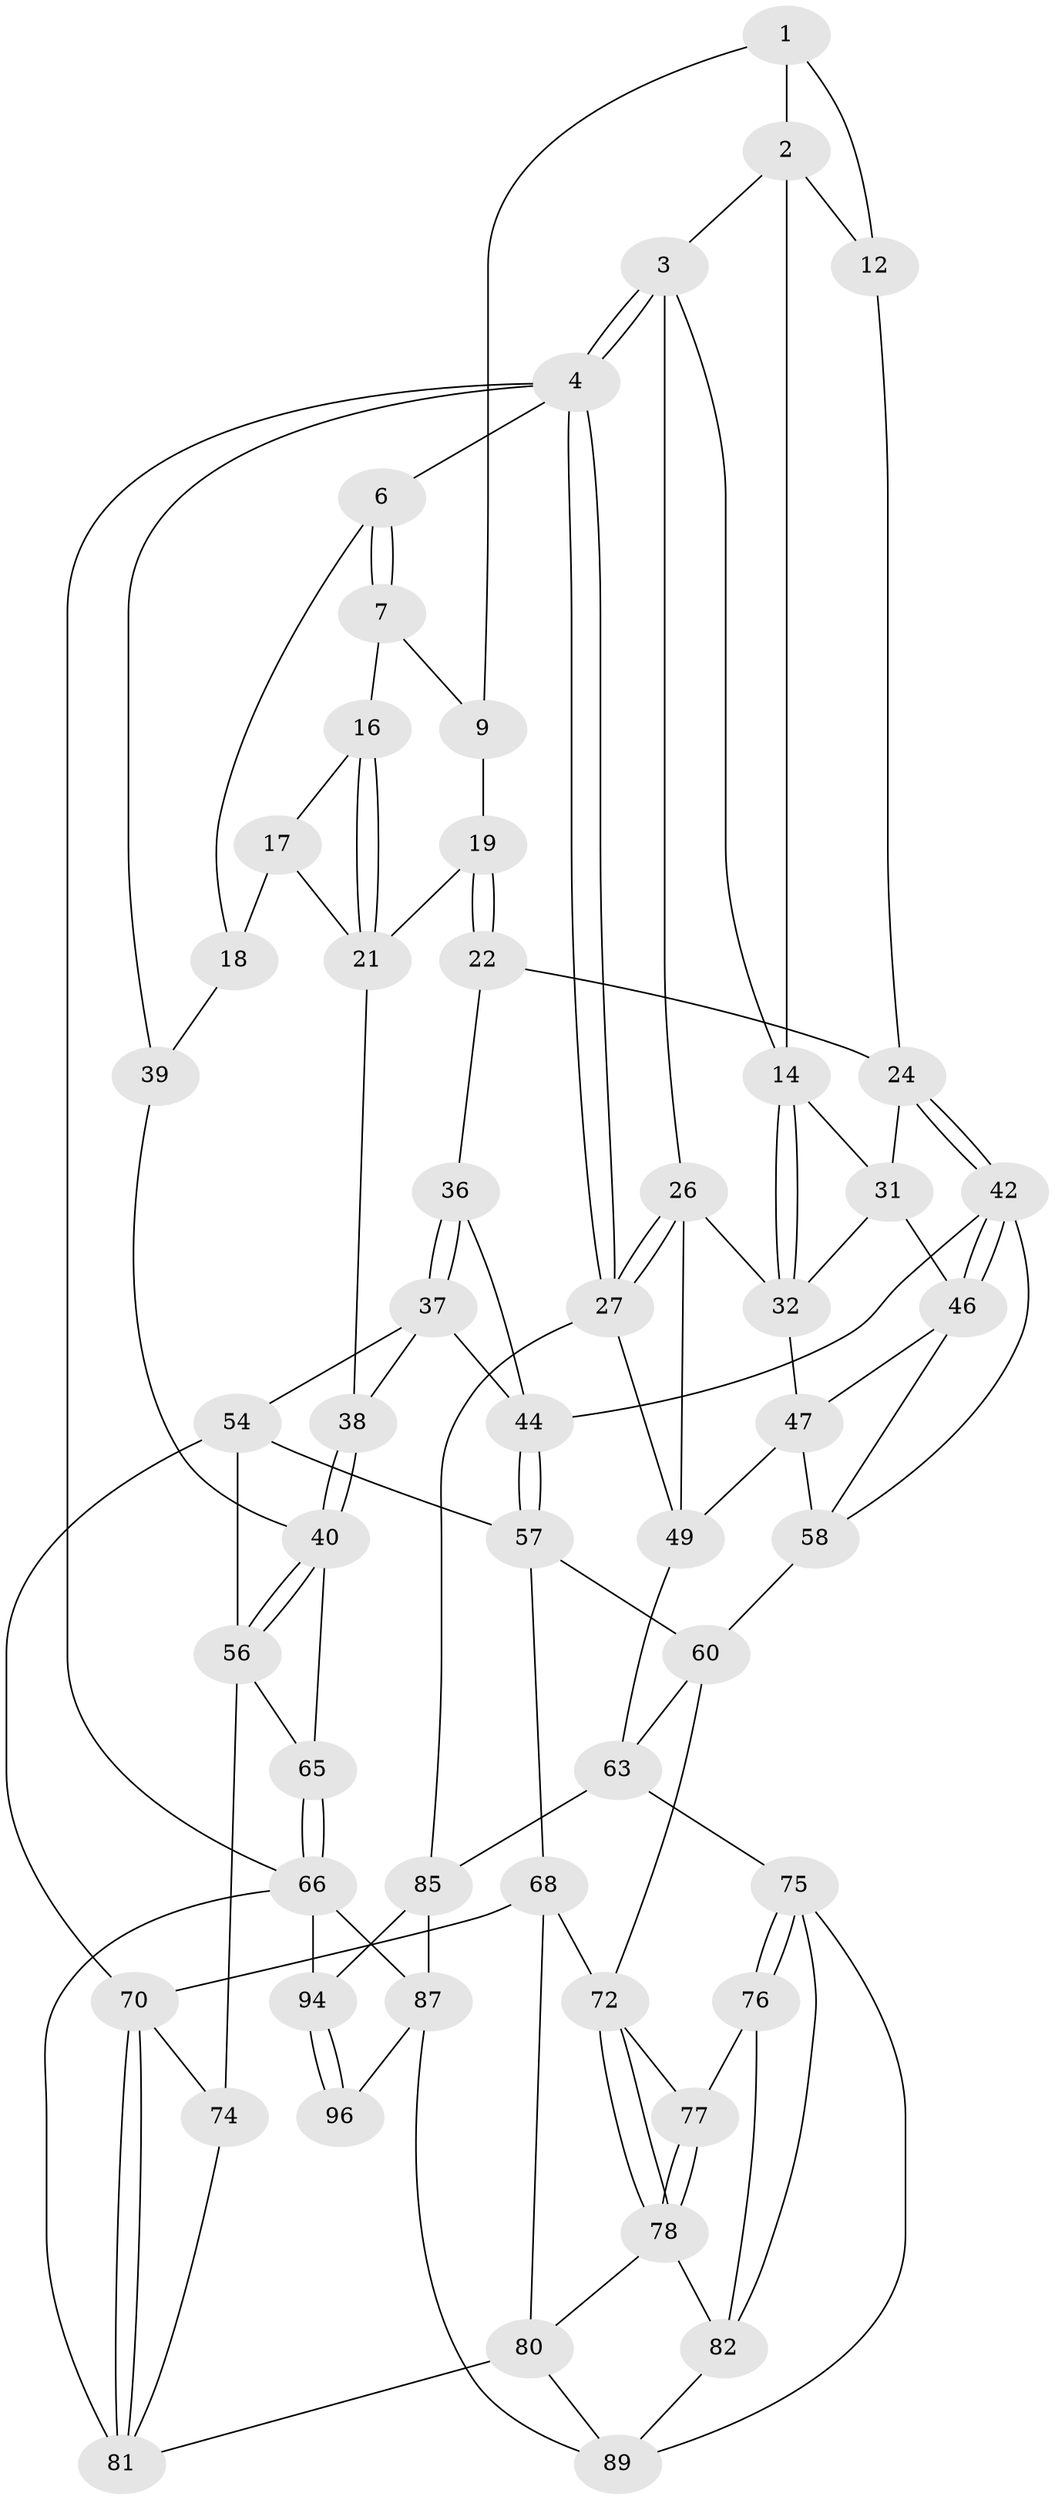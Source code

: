 // Generated by graph-tools (version 1.1) at 2025/24/03/03/25 07:24:37]
// undirected, 54 vertices, 118 edges
graph export_dot {
graph [start="1"]
  node [color=gray90,style=filled];
  1 [pos="+0.5294192645805474+0",super="+8"];
  2 [pos="+0.8765306929204174+0",super="+11"];
  3 [pos="+0.9542468751874525+0",super="+13"];
  4 [pos="+1+0",super="+5"];
  6 [pos="+0+0"];
  7 [pos="+0.2324104955227044+0",super="+10"];
  9 [pos="+0.3658895127773949+0.09457962744773266"];
  12 [pos="+0.5636198263077525+0.15475740557702827"];
  14 [pos="+0.8063487933476818+0.13554484472449696",super="+15"];
  16 [pos="+0.21117273031215722+0.1590348110811966"];
  17 [pos="+0.18922098187749248+0.17251013427636863",super="+28"];
  18 [pos="+0.08554930084413086+0.17214041799330906",super="+29"];
  19 [pos="+0.36774627943133853+0.11989273475784346",super="+20"];
  21 [pos="+0.3054237286295488+0.27999651620957394",super="+30"];
  22 [pos="+0.4961893512096303+0.3151976478069675",super="+23"];
  24 [pos="+0.5109280670098876+0.320239150485599",super="+25"];
  26 [pos="+1+0.30280197836639183",super="+34"];
  27 [pos="+1+0.30003540468948436",super="+52"];
  31 [pos="+0.6451419226707966+0.35910536743726446",super="+33"];
  32 [pos="+0.8853647370987023+0.3590971956776512",super="+35"];
  36 [pos="+0.4227547632063883+0.40846281828216185"];
  37 [pos="+0.2633777753983538+0.484320289738038",super="+51"];
  38 [pos="+0.23126449506831787+0.46210584957888406"];
  39 [pos="+0+0.3856290243112737"];
  40 [pos="+0.08654583773510897+0.5676301413642376",super="+41"];
  42 [pos="+0.5191012998521155+0.48190078553811505",super="+43"];
  44 [pos="+0.4756836035704146+0.5674349817457067",super="+45"];
  46 [pos="+0.6805463088053216+0.5414276862839293",super="+48"];
  47 [pos="+0.8352599695471764+0.5070873856717187",super="+50"];
  49 [pos="+0.990229975426535+0.6179191125439909",super="+53"];
  54 [pos="+0.3250298004706754+0.6270891994085157",super="+55"];
  56 [pos="+0.13359809056112795+0.7086334156932449",super="+67"];
  57 [pos="+0.3561720344038697+0.6373920667980586",super="+62"];
  58 [pos="+0.6795820422994948+0.6687176703276837",super="+59"];
  60 [pos="+0.6745789420734232+0.7032186741419969",super="+61"];
  63 [pos="+0.7636311355520801+0.8128598093179283",super="+64"];
  65 [pos="+0+0.8120860602280272"];
  66 [pos="+0+1",super="+93"];
  68 [pos="+0.37520613256260893+0.7625066926783933",super="+69"];
  70 [pos="+0.25442551795980806+0.8653937466741733",super="+71"];
  72 [pos="+0.45756702204888844+0.8248590619724583",super="+73"];
  74 [pos="+0.06187044704383008+0.886923755641023"];
  75 [pos="+0.7339505667138195+0.8331084438066826",super="+83"];
  76 [pos="+0.5686126883638941+0.9124224964134984"];
  77 [pos="+0.560335993391791+0.9103956087073383"];
  78 [pos="+0.3853635062602575+0.9557402425846803",super="+79"];
  80 [pos="+0.3418742690753268+1",super="+91"];
  81 [pos="+0.09522321108943069+0.9391408746235733",super="+92"];
  82 [pos="+0.565162779674423+0.9511018462541214",super="+84"];
  85 [pos="+1+0.7254967124097845",super="+86"];
  87 [pos="+0.903808440262606+0.935756510432818",super="+88"];
  89 [pos="+0.7298446582777524+1",super="+90"];
  94 [pos="+1+1",super="+95"];
  96 [pos="+0.9422497340040239+0.9371046397535138"];
  1 -- 2;
  1 -- 12;
  1 -- 9;
  2 -- 3;
  2 -- 12;
  2 -- 14;
  3 -- 4;
  3 -- 4;
  3 -- 26;
  3 -- 14;
  4 -- 27;
  4 -- 27;
  4 -- 66 [weight=2];
  4 -- 6;
  4 -- 39;
  6 -- 7;
  6 -- 7;
  6 -- 18;
  7 -- 16;
  7 -- 9;
  9 -- 19;
  12 -- 24;
  14 -- 32;
  14 -- 32;
  14 -- 31;
  16 -- 17;
  16 -- 21;
  16 -- 21;
  17 -- 18 [weight=2];
  17 -- 21;
  18 -- 39;
  19 -- 22 [weight=2];
  19 -- 22;
  19 -- 21;
  21 -- 38;
  22 -- 24;
  22 -- 36;
  24 -- 42;
  24 -- 42;
  24 -- 31;
  26 -- 27;
  26 -- 27;
  26 -- 49;
  26 -- 32;
  27 -- 85;
  27 -- 49;
  31 -- 32;
  31 -- 46;
  32 -- 47;
  36 -- 37;
  36 -- 37;
  36 -- 44;
  37 -- 38;
  37 -- 54;
  37 -- 44;
  38 -- 40;
  38 -- 40;
  39 -- 40;
  40 -- 56;
  40 -- 56;
  40 -- 65;
  42 -- 46;
  42 -- 46;
  42 -- 58;
  42 -- 44;
  44 -- 57;
  44 -- 57;
  46 -- 58;
  46 -- 47;
  47 -- 49;
  47 -- 58;
  49 -- 63;
  54 -- 57;
  54 -- 56;
  54 -- 70;
  56 -- 65;
  56 -- 74;
  57 -- 60;
  57 -- 68;
  58 -- 60;
  60 -- 63;
  60 -- 72;
  63 -- 75;
  63 -- 85;
  65 -- 66;
  65 -- 66;
  66 -- 94;
  66 -- 87;
  66 -- 81;
  68 -- 72;
  68 -- 80;
  68 -- 70;
  70 -- 81;
  70 -- 81;
  70 -- 74;
  72 -- 78;
  72 -- 78;
  72 -- 77;
  74 -- 81;
  75 -- 76;
  75 -- 76;
  75 -- 89;
  75 -- 82;
  76 -- 77;
  76 -- 82;
  77 -- 78;
  77 -- 78;
  78 -- 80;
  78 -- 82;
  80 -- 89;
  80 -- 81;
  82 -- 89;
  85 -- 94;
  85 -- 87;
  87 -- 96;
  87 -- 89;
  94 -- 96 [weight=2];
  94 -- 96;
}
